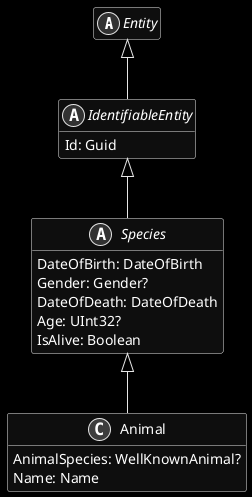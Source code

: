 ﻿@startuml
skinparam monochrome reverse
hide empty members

abstract class Entity {
}

Entity <|-- IdentifiableEntity

abstract class IdentifiableEntity {
    Id: Guid
}

IdentifiableEntity <|-- Species

abstract class Species {
    DateOfBirth: DateOfBirth
    Gender: Gender?
    DateOfDeath: DateOfDeath
    Age: UInt32?
    IsAlive: Boolean
}

Species <|-- Animal

class Animal {
    AnimalSpecies: WellKnownAnimal?
    Name: Name
}

@enduml
